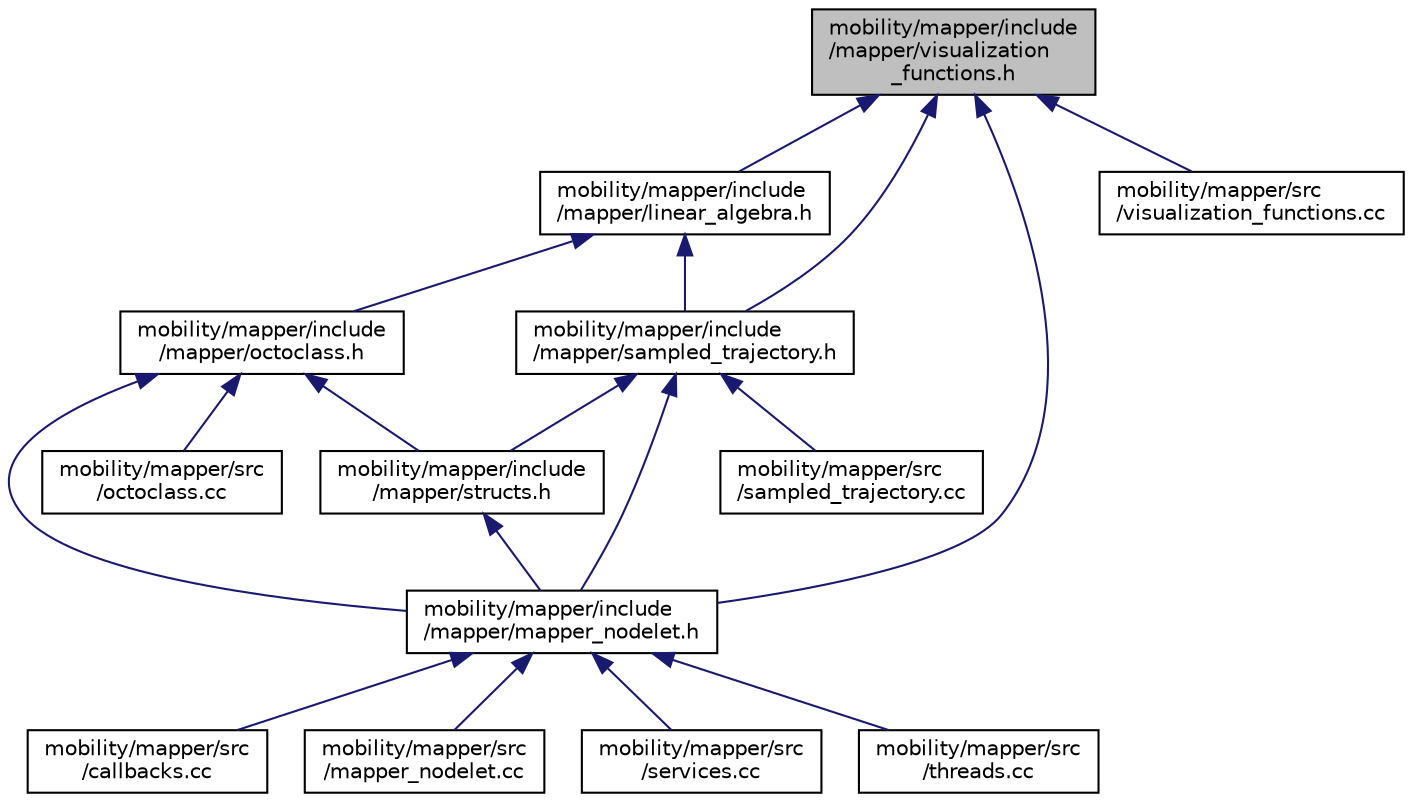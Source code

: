 digraph "mobility/mapper/include/mapper/visualization_functions.h"
{
 // LATEX_PDF_SIZE
  edge [fontname="Helvetica",fontsize="10",labelfontname="Helvetica",labelfontsize="10"];
  node [fontname="Helvetica",fontsize="10",shape=record];
  Node1 [label="mobility/mapper/include\l/mapper/visualization\l_functions.h",height=0.2,width=0.4,color="black", fillcolor="grey75", style="filled", fontcolor="black",tooltip=" "];
  Node1 -> Node2 [dir="back",color="midnightblue",fontsize="10",style="solid",fontname="Helvetica"];
  Node2 [label="mobility/mapper/include\l/mapper/linear_algebra.h",height=0.2,width=0.4,color="black", fillcolor="white", style="filled",URL="$linear__algebra_8h.html",tooltip=" "];
  Node2 -> Node3 [dir="back",color="midnightblue",fontsize="10",style="solid",fontname="Helvetica"];
  Node3 [label="mobility/mapper/include\l/mapper/octoclass.h",height=0.2,width=0.4,color="black", fillcolor="white", style="filled",URL="$octoclass_8h.html",tooltip=" "];
  Node3 -> Node4 [dir="back",color="midnightblue",fontsize="10",style="solid",fontname="Helvetica"];
  Node4 [label="mobility/mapper/include\l/mapper/mapper_nodelet.h",height=0.2,width=0.4,color="black", fillcolor="white", style="filled",URL="$mapper__nodelet_8h.html",tooltip=" "];
  Node4 -> Node5 [dir="back",color="midnightblue",fontsize="10",style="solid",fontname="Helvetica"];
  Node5 [label="mobility/mapper/src\l/callbacks.cc",height=0.2,width=0.4,color="black", fillcolor="white", style="filled",URL="$callbacks_8cc.html",tooltip=" "];
  Node4 -> Node6 [dir="back",color="midnightblue",fontsize="10",style="solid",fontname="Helvetica"];
  Node6 [label="mobility/mapper/src\l/mapper_nodelet.cc",height=0.2,width=0.4,color="black", fillcolor="white", style="filled",URL="$mapper__nodelet_8cc.html",tooltip=" "];
  Node4 -> Node7 [dir="back",color="midnightblue",fontsize="10",style="solid",fontname="Helvetica"];
  Node7 [label="mobility/mapper/src\l/services.cc",height=0.2,width=0.4,color="black", fillcolor="white", style="filled",URL="$services_8cc.html",tooltip=" "];
  Node4 -> Node8 [dir="back",color="midnightblue",fontsize="10",style="solid",fontname="Helvetica"];
  Node8 [label="mobility/mapper/src\l/threads.cc",height=0.2,width=0.4,color="black", fillcolor="white", style="filled",URL="$threads_8cc.html",tooltip=" "];
  Node3 -> Node9 [dir="back",color="midnightblue",fontsize="10",style="solid",fontname="Helvetica"];
  Node9 [label="mobility/mapper/include\l/mapper/structs.h",height=0.2,width=0.4,color="black", fillcolor="white", style="filled",URL="$structs_8h.html",tooltip=" "];
  Node9 -> Node4 [dir="back",color="midnightblue",fontsize="10",style="solid",fontname="Helvetica"];
  Node3 -> Node10 [dir="back",color="midnightblue",fontsize="10",style="solid",fontname="Helvetica"];
  Node10 [label="mobility/mapper/src\l/octoclass.cc",height=0.2,width=0.4,color="black", fillcolor="white", style="filled",URL="$octoclass_8cc.html",tooltip=" "];
  Node2 -> Node11 [dir="back",color="midnightblue",fontsize="10",style="solid",fontname="Helvetica"];
  Node11 [label="mobility/mapper/include\l/mapper/sampled_trajectory.h",height=0.2,width=0.4,color="black", fillcolor="white", style="filled",URL="$sampled__trajectory_8h.html",tooltip=" "];
  Node11 -> Node4 [dir="back",color="midnightblue",fontsize="10",style="solid",fontname="Helvetica"];
  Node11 -> Node9 [dir="back",color="midnightblue",fontsize="10",style="solid",fontname="Helvetica"];
  Node11 -> Node12 [dir="back",color="midnightblue",fontsize="10",style="solid",fontname="Helvetica"];
  Node12 [label="mobility/mapper/src\l/sampled_trajectory.cc",height=0.2,width=0.4,color="black", fillcolor="white", style="filled",URL="$sampled__trajectory_8cc.html",tooltip=" "];
  Node1 -> Node4 [dir="back",color="midnightblue",fontsize="10",style="solid",fontname="Helvetica"];
  Node1 -> Node11 [dir="back",color="midnightblue",fontsize="10",style="solid",fontname="Helvetica"];
  Node1 -> Node13 [dir="back",color="midnightblue",fontsize="10",style="solid",fontname="Helvetica"];
  Node13 [label="mobility/mapper/src\l/visualization_functions.cc",height=0.2,width=0.4,color="black", fillcolor="white", style="filled",URL="$visualization__functions_8cc.html",tooltip=" "];
}
